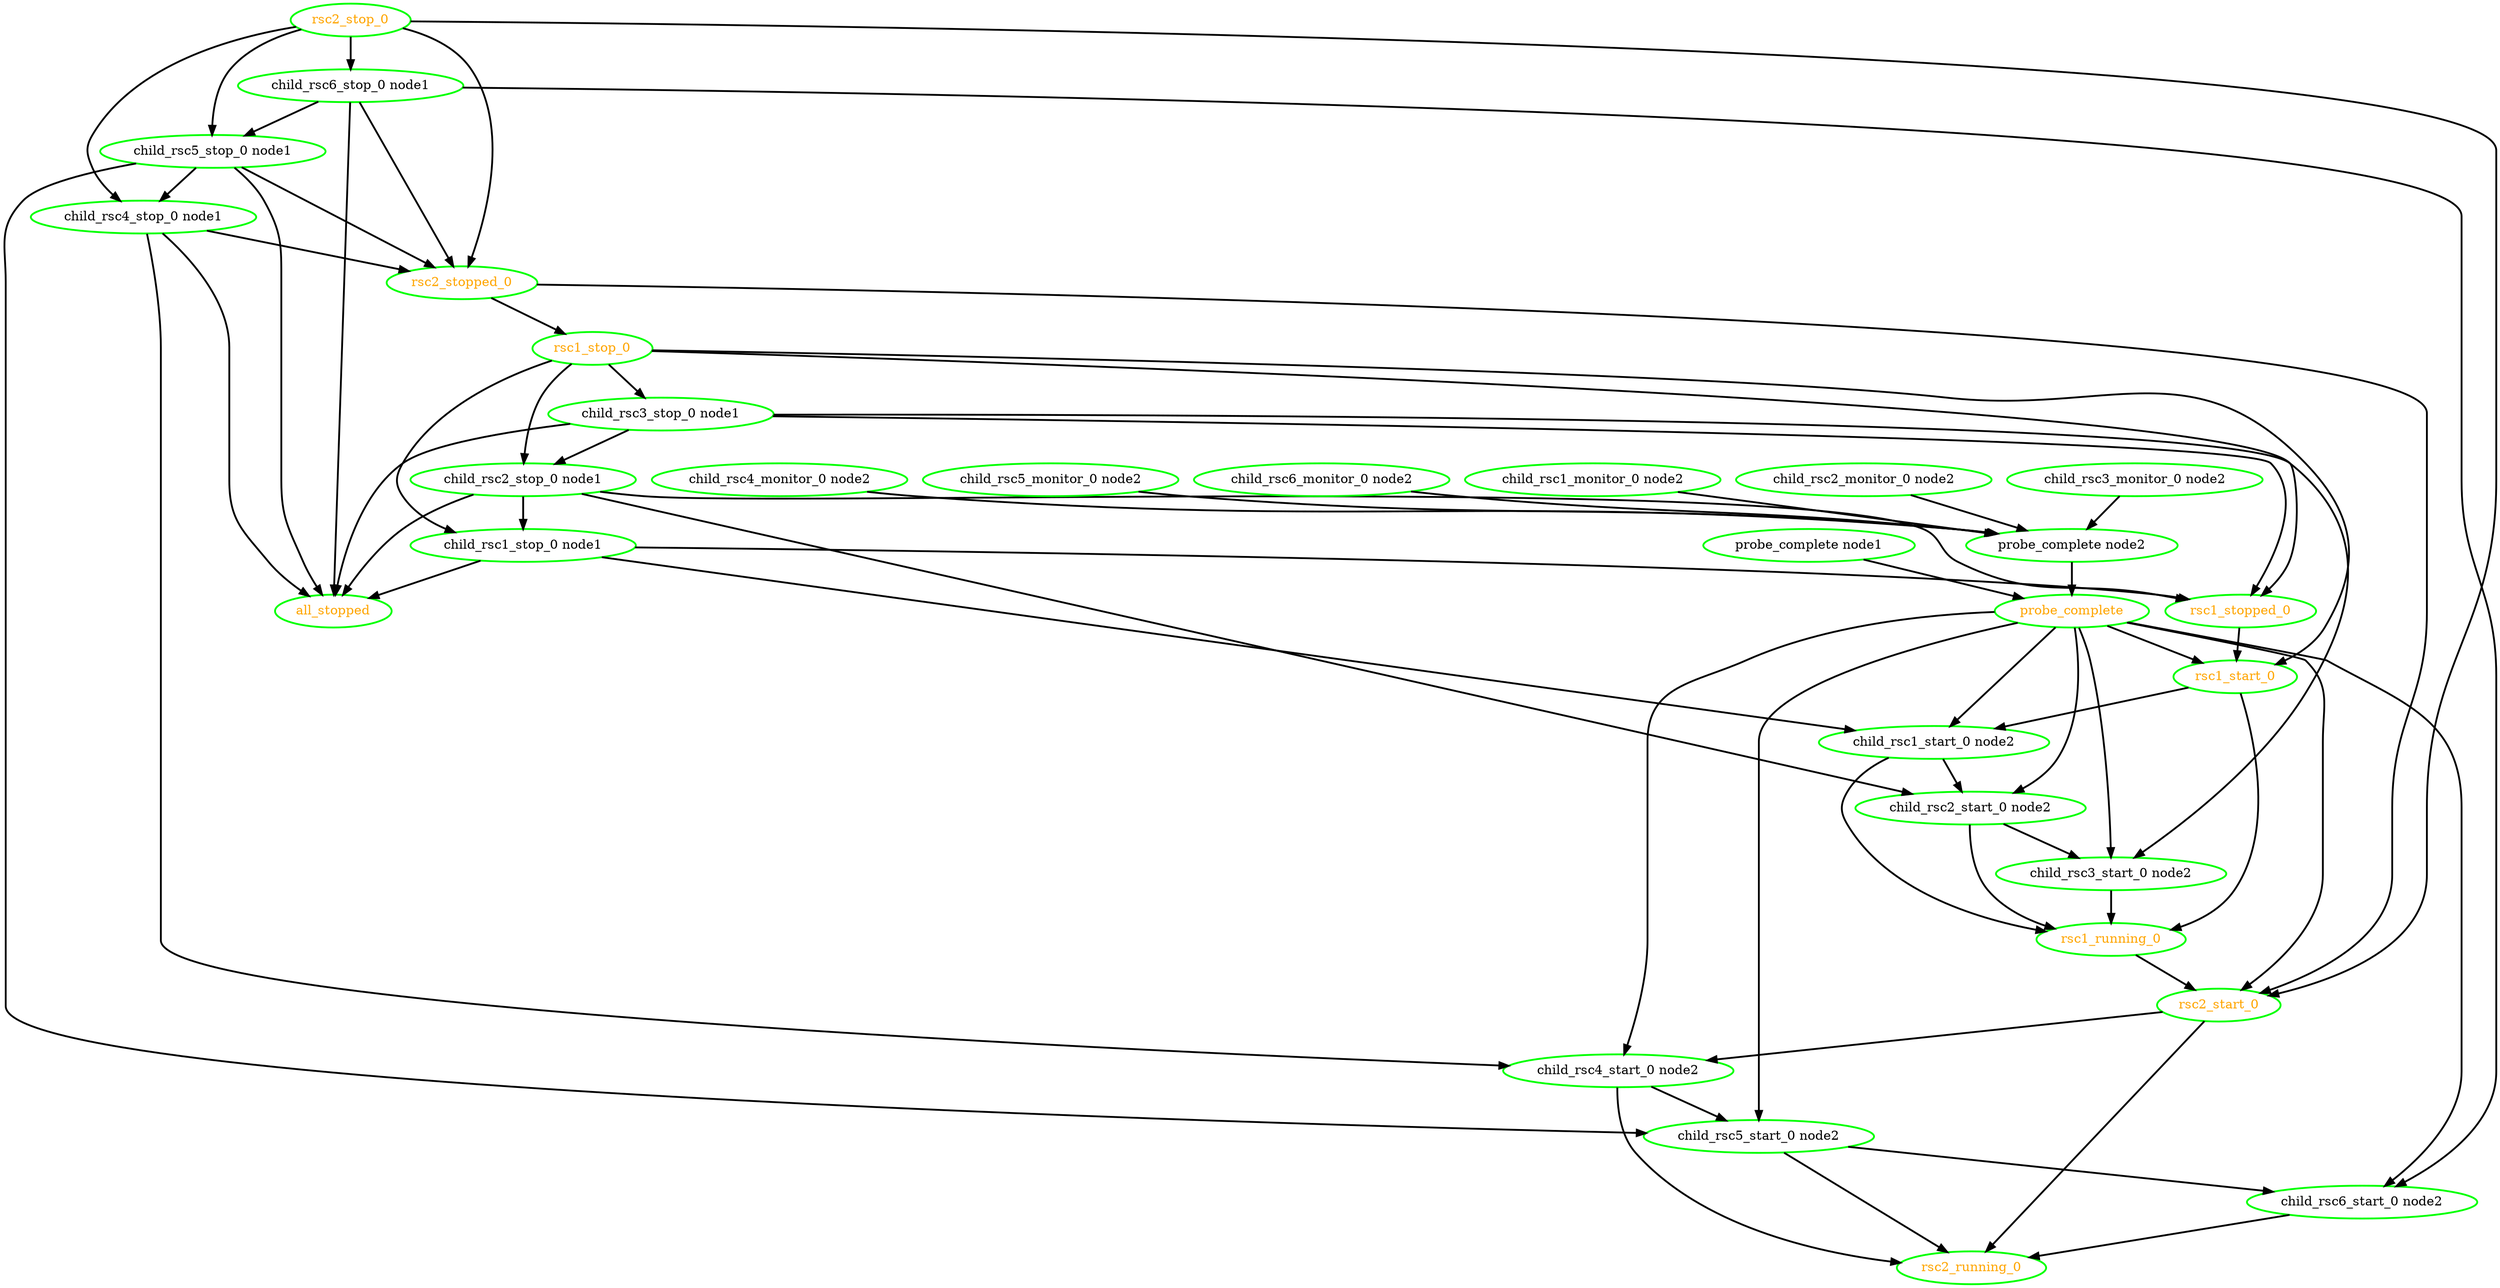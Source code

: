  digraph "g" {
"all_stopped" [ style=bold color="green" fontcolor="orange"  ]
"child_rsc1_monitor_0 node2" -> "probe_complete node2" [ style = bold]
"child_rsc1_monitor_0 node2" [ style=bold color="green" fontcolor="black" ]
"child_rsc1_start_0 node2" -> "child_rsc2_start_0 node2" [ style = bold]
"child_rsc1_start_0 node2" -> "rsc1_running_0" [ style = bold]
"child_rsc1_start_0 node2" [ style=bold color="green" fontcolor="black" ]
"child_rsc1_stop_0 node1" -> "all_stopped" [ style = bold]
"child_rsc1_stop_0 node1" -> "child_rsc1_start_0 node2" [ style = bold]
"child_rsc1_stop_0 node1" -> "rsc1_stopped_0" [ style = bold]
"child_rsc1_stop_0 node1" [ style=bold color="green" fontcolor="black" ]
"child_rsc2_monitor_0 node2" -> "probe_complete node2" [ style = bold]
"child_rsc2_monitor_0 node2" [ style=bold color="green" fontcolor="black" ]
"child_rsc2_start_0 node2" -> "child_rsc3_start_0 node2" [ style = bold]
"child_rsc2_start_0 node2" -> "rsc1_running_0" [ style = bold]
"child_rsc2_start_0 node2" [ style=bold color="green" fontcolor="black" ]
"child_rsc2_stop_0 node1" -> "all_stopped" [ style = bold]
"child_rsc2_stop_0 node1" -> "child_rsc1_stop_0 node1" [ style = bold]
"child_rsc2_stop_0 node1" -> "child_rsc2_start_0 node2" [ style = bold]
"child_rsc2_stop_0 node1" -> "rsc1_stopped_0" [ style = bold]
"child_rsc2_stop_0 node1" [ style=bold color="green" fontcolor="black" ]
"child_rsc3_monitor_0 node2" -> "probe_complete node2" [ style = bold]
"child_rsc3_monitor_0 node2" [ style=bold color="green" fontcolor="black" ]
"child_rsc3_start_0 node2" -> "rsc1_running_0" [ style = bold]
"child_rsc3_start_0 node2" [ style=bold color="green" fontcolor="black" ]
"child_rsc3_stop_0 node1" -> "all_stopped" [ style = bold]
"child_rsc3_stop_0 node1" -> "child_rsc2_stop_0 node1" [ style = bold]
"child_rsc3_stop_0 node1" -> "child_rsc3_start_0 node2" [ style = bold]
"child_rsc3_stop_0 node1" -> "rsc1_stopped_0" [ style = bold]
"child_rsc3_stop_0 node1" [ style=bold color="green" fontcolor="black" ]
"child_rsc4_monitor_0 node2" -> "probe_complete node2" [ style = bold]
"child_rsc4_monitor_0 node2" [ style=bold color="green" fontcolor="black" ]
"child_rsc4_start_0 node2" -> "child_rsc5_start_0 node2" [ style = bold]
"child_rsc4_start_0 node2" -> "rsc2_running_0" [ style = bold]
"child_rsc4_start_0 node2" [ style=bold color="green" fontcolor="black" ]
"child_rsc4_stop_0 node1" -> "all_stopped" [ style = bold]
"child_rsc4_stop_0 node1" -> "child_rsc4_start_0 node2" [ style = bold]
"child_rsc4_stop_0 node1" -> "rsc2_stopped_0" [ style = bold]
"child_rsc4_stop_0 node1" [ style=bold color="green" fontcolor="black" ]
"child_rsc5_monitor_0 node2" -> "probe_complete node2" [ style = bold]
"child_rsc5_monitor_0 node2" [ style=bold color="green" fontcolor="black" ]
"child_rsc5_start_0 node2" -> "child_rsc6_start_0 node2" [ style = bold]
"child_rsc5_start_0 node2" -> "rsc2_running_0" [ style = bold]
"child_rsc5_start_0 node2" [ style=bold color="green" fontcolor="black" ]
"child_rsc5_stop_0 node1" -> "all_stopped" [ style = bold]
"child_rsc5_stop_0 node1" -> "child_rsc4_stop_0 node1" [ style = bold]
"child_rsc5_stop_0 node1" -> "child_rsc5_start_0 node2" [ style = bold]
"child_rsc5_stop_0 node1" -> "rsc2_stopped_0" [ style = bold]
"child_rsc5_stop_0 node1" [ style=bold color="green" fontcolor="black" ]
"child_rsc6_monitor_0 node2" -> "probe_complete node2" [ style = bold]
"child_rsc6_monitor_0 node2" [ style=bold color="green" fontcolor="black" ]
"child_rsc6_start_0 node2" -> "rsc2_running_0" [ style = bold]
"child_rsc6_start_0 node2" [ style=bold color="green" fontcolor="black" ]
"child_rsc6_stop_0 node1" -> "all_stopped" [ style = bold]
"child_rsc6_stop_0 node1" -> "child_rsc5_stop_0 node1" [ style = bold]
"child_rsc6_stop_0 node1" -> "child_rsc6_start_0 node2" [ style = bold]
"child_rsc6_stop_0 node1" -> "rsc2_stopped_0" [ style = bold]
"child_rsc6_stop_0 node1" [ style=bold color="green" fontcolor="black" ]
"probe_complete node1" -> "probe_complete" [ style = bold]
"probe_complete node1" [ style=bold color="green" fontcolor="black" ]
"probe_complete node2" -> "probe_complete" [ style = bold]
"probe_complete node2" [ style=bold color="green" fontcolor="black" ]
"probe_complete" -> "child_rsc1_start_0 node2" [ style = bold]
"probe_complete" -> "child_rsc2_start_0 node2" [ style = bold]
"probe_complete" -> "child_rsc3_start_0 node2" [ style = bold]
"probe_complete" -> "child_rsc4_start_0 node2" [ style = bold]
"probe_complete" -> "child_rsc5_start_0 node2" [ style = bold]
"probe_complete" -> "child_rsc6_start_0 node2" [ style = bold]
"probe_complete" -> "rsc1_start_0" [ style = bold]
"probe_complete" -> "rsc2_start_0" [ style = bold]
"probe_complete" [ style=bold color="green" fontcolor="orange" ]
"rsc1_running_0" -> "rsc2_start_0" [ style = bold]
"rsc1_running_0" [ style=bold color="green" fontcolor="orange" ]
"rsc1_start_0" -> "child_rsc1_start_0 node2" [ style = bold]
"rsc1_start_0" -> "rsc1_running_0" [ style = bold]
"rsc1_start_0" [ style=bold color="green" fontcolor="orange" ]
"rsc1_stop_0" -> "child_rsc1_stop_0 node1" [ style = bold]
"rsc1_stop_0" -> "child_rsc2_stop_0 node1" [ style = bold]
"rsc1_stop_0" -> "child_rsc3_stop_0 node1" [ style = bold]
"rsc1_stop_0" -> "rsc1_start_0" [ style = bold]
"rsc1_stop_0" -> "rsc1_stopped_0" [ style = bold]
"rsc1_stop_0" [ style=bold color="green" fontcolor="orange" ]
"rsc1_stopped_0" -> "rsc1_start_0" [ style = bold]
"rsc1_stopped_0" [ style=bold color="green" fontcolor="orange" ]
"rsc2_running_0" [ style=bold color="green" fontcolor="orange" ]
"rsc2_start_0" -> "child_rsc4_start_0 node2" [ style = bold]
"rsc2_start_0" -> "rsc2_running_0" [ style = bold]
"rsc2_start_0" [ style=bold color="green" fontcolor="orange" ]
"rsc2_stop_0" -> "child_rsc4_stop_0 node1" [ style = bold]
"rsc2_stop_0" -> "child_rsc5_stop_0 node1" [ style = bold]
"rsc2_stop_0" -> "child_rsc6_stop_0 node1" [ style = bold]
"rsc2_stop_0" -> "rsc2_start_0" [ style = bold]
"rsc2_stop_0" -> "rsc2_stopped_0" [ style = bold]
"rsc2_stop_0" [ style=bold color="green" fontcolor="orange" ]
"rsc2_stopped_0" -> "rsc1_stop_0" [ style = bold]
"rsc2_stopped_0" -> "rsc2_start_0" [ style = bold]
"rsc2_stopped_0" [ style=bold color="green" fontcolor="orange" ]
}
